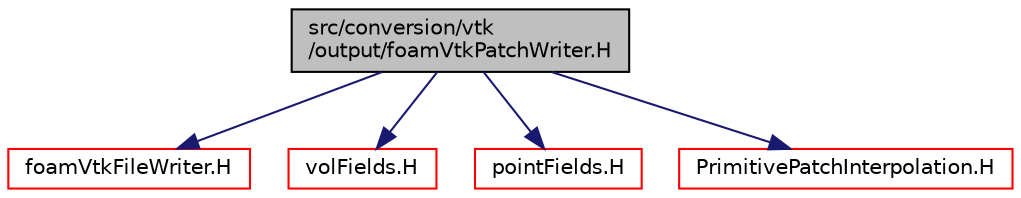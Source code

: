 digraph "src/conversion/vtk/output/foamVtkPatchWriter.H"
{
  bgcolor="transparent";
  edge [fontname="Helvetica",fontsize="10",labelfontname="Helvetica",labelfontsize="10"];
  node [fontname="Helvetica",fontsize="10",shape=record];
  Node1 [label="src/conversion/vtk\l/output/foamVtkPatchWriter.H",height=0.2,width=0.4,color="black", fillcolor="grey75", style="filled" fontcolor="black"];
  Node1 -> Node2 [color="midnightblue",fontsize="10",style="solid",fontname="Helvetica"];
  Node2 [label="foamVtkFileWriter.H",height=0.2,width=0.4,color="red",URL="$foamVtkFileWriter_8H.html"];
  Node1 -> Node3 [color="midnightblue",fontsize="10",style="solid",fontname="Helvetica"];
  Node3 [label="volFields.H",height=0.2,width=0.4,color="red",URL="$volFields_8H.html"];
  Node1 -> Node4 [color="midnightblue",fontsize="10",style="solid",fontname="Helvetica"];
  Node4 [label="pointFields.H",height=0.2,width=0.4,color="red",URL="$pointFields_8H.html"];
  Node1 -> Node5 [color="midnightblue",fontsize="10",style="solid",fontname="Helvetica"];
  Node5 [label="PrimitivePatchInterpolation.H",height=0.2,width=0.4,color="red",URL="$PrimitivePatchInterpolation_8H.html"];
}
